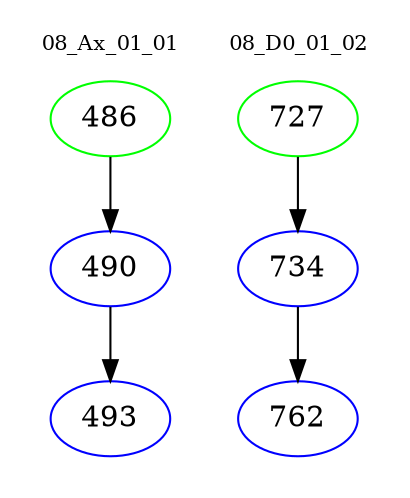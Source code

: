 digraph{
subgraph cluster_0 {
color = white
label = "08_Ax_01_01";
fontsize=10;
T0_486 [label="486", color="green"]
T0_486 -> T0_490 [color="black"]
T0_490 [label="490", color="blue"]
T0_490 -> T0_493 [color="black"]
T0_493 [label="493", color="blue"]
}
subgraph cluster_1 {
color = white
label = "08_D0_01_02";
fontsize=10;
T1_727 [label="727", color="green"]
T1_727 -> T1_734 [color="black"]
T1_734 [label="734", color="blue"]
T1_734 -> T1_762 [color="black"]
T1_762 [label="762", color="blue"]
}
}
